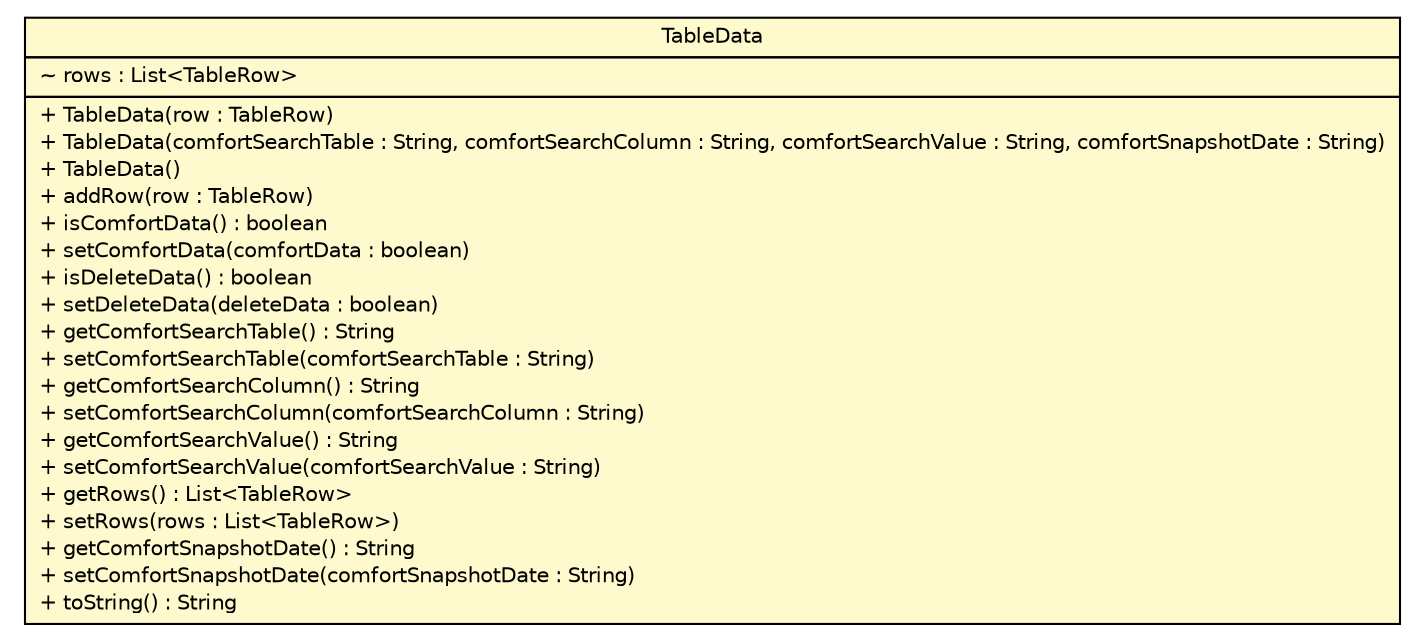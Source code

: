 #!/usr/local/bin/dot
#
# Class diagram 
# Generated by UMLGraph version R5_6-24-gf6e263 (http://www.umlgraph.org/)
#

digraph G {
	edge [fontname="Helvetica",fontsize=10,labelfontname="Helvetica",labelfontsize=10];
	node [fontname="Helvetica",fontsize=10,shape=plaintext];
	nodesep=0.25;
	ranksep=0.5;
	// nl.b3p.brmo.loader.util.TableData
	c2758 [label=<<table title="nl.b3p.brmo.loader.util.TableData" border="0" cellborder="1" cellspacing="0" cellpadding="2" port="p" bgcolor="lemonChiffon" href="./TableData.html">
		<tr><td><table border="0" cellspacing="0" cellpadding="1">
<tr><td align="center" balign="center"> TableData </td></tr>
		</table></td></tr>
		<tr><td><table border="0" cellspacing="0" cellpadding="1">
<tr><td align="left" balign="left"> ~ rows : List&lt;TableRow&gt; </td></tr>
		</table></td></tr>
		<tr><td><table border="0" cellspacing="0" cellpadding="1">
<tr><td align="left" balign="left"> + TableData(row : TableRow) </td></tr>
<tr><td align="left" balign="left"> + TableData(comfortSearchTable : String, comfortSearchColumn : String, comfortSearchValue : String, comfortSnapshotDate : String) </td></tr>
<tr><td align="left" balign="left"> + TableData() </td></tr>
<tr><td align="left" balign="left"> + addRow(row : TableRow) </td></tr>
<tr><td align="left" balign="left"> + isComfortData() : boolean </td></tr>
<tr><td align="left" balign="left"> + setComfortData(comfortData : boolean) </td></tr>
<tr><td align="left" balign="left"> + isDeleteData() : boolean </td></tr>
<tr><td align="left" balign="left"> + setDeleteData(deleteData : boolean) </td></tr>
<tr><td align="left" balign="left"> + getComfortSearchTable() : String </td></tr>
<tr><td align="left" balign="left"> + setComfortSearchTable(comfortSearchTable : String) </td></tr>
<tr><td align="left" balign="left"> + getComfortSearchColumn() : String </td></tr>
<tr><td align="left" balign="left"> + setComfortSearchColumn(comfortSearchColumn : String) </td></tr>
<tr><td align="left" balign="left"> + getComfortSearchValue() : String </td></tr>
<tr><td align="left" balign="left"> + setComfortSearchValue(comfortSearchValue : String) </td></tr>
<tr><td align="left" balign="left"> + getRows() : List&lt;TableRow&gt; </td></tr>
<tr><td align="left" balign="left"> + setRows(rows : List&lt;TableRow&gt;) </td></tr>
<tr><td align="left" balign="left"> + getComfortSnapshotDate() : String </td></tr>
<tr><td align="left" balign="left"> + setComfortSnapshotDate(comfortSnapshotDate : String) </td></tr>
<tr><td align="left" balign="left"> + toString() : String </td></tr>
		</table></td></tr>
		</table>>, URL="./TableData.html", fontname="Helvetica", fontcolor="black", fontsize=10.0];
}

